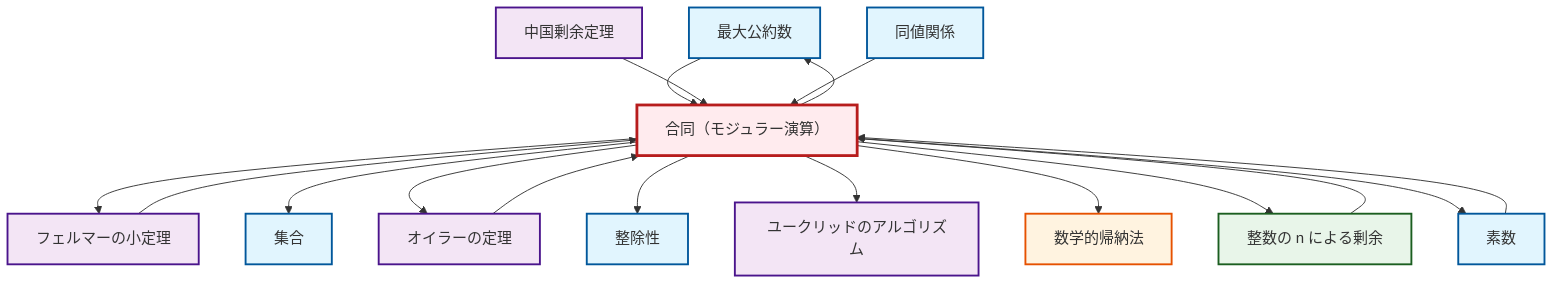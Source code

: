 graph TD
    classDef definition fill:#e1f5fe,stroke:#01579b,stroke-width:2px
    classDef theorem fill:#f3e5f5,stroke:#4a148c,stroke-width:2px
    classDef axiom fill:#fff3e0,stroke:#e65100,stroke-width:2px
    classDef example fill:#e8f5e9,stroke:#1b5e20,stroke-width:2px
    classDef current fill:#ffebee,stroke:#b71c1c,stroke-width:3px
    def-gcd["最大公約数"]:::definition
    thm-euler["オイラーの定理"]:::theorem
    thm-chinese-remainder["中国剰余定理"]:::theorem
    ax-induction["数学的帰納法"]:::axiom
    def-divisibility["整除性"]:::definition
    ex-quotient-integers-mod-n["整数の n による剰余"]:::example
    def-congruence["合同（モジュラー演算）"]:::definition
    def-set["集合"]:::definition
    def-equivalence-relation["同値関係"]:::definition
    thm-fermat-little["フェルマーの小定理"]:::theorem
    thm-euclidean-algorithm["ユークリッドのアルゴリズム"]:::theorem
    def-prime["素数"]:::definition
    def-congruence --> thm-fermat-little
    thm-fermat-little --> def-congruence
    def-congruence --> def-set
    def-prime --> def-congruence
    def-congruence --> thm-euler
    def-gcd --> def-congruence
    thm-euler --> def-congruence
    def-congruence --> def-divisibility
    thm-chinese-remainder --> def-congruence
    def-congruence --> def-gcd
    def-congruence --> thm-euclidean-algorithm
    ex-quotient-integers-mod-n --> def-congruence
    def-congruence --> ax-induction
    def-congruence --> ex-quotient-integers-mod-n
    def-congruence --> def-prime
    def-equivalence-relation --> def-congruence
    class def-congruence current